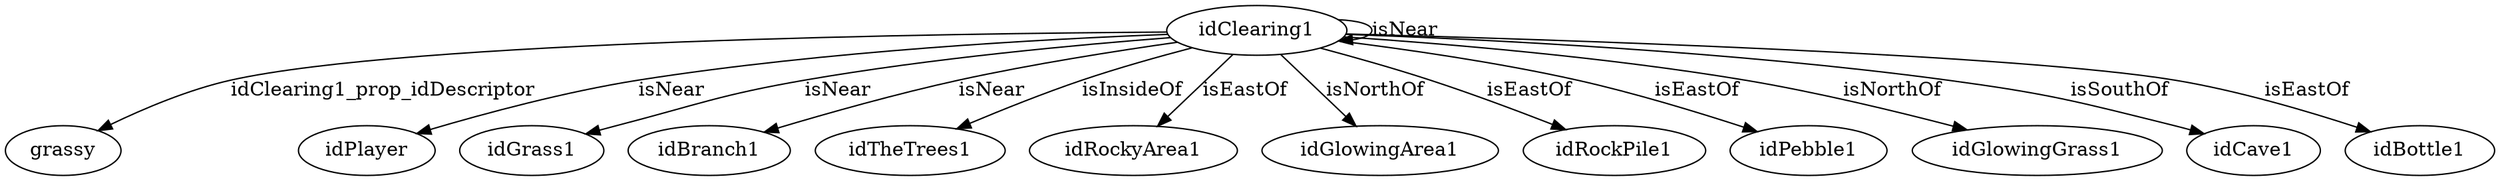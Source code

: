 digraph  {
idClearing1;
grassy;
idPlayer;
idGrass1;
idBranch1;
idTheTrees1;
idRockyArea1;
idGlowingArea1;
idRockPile1;
idPebble1;
idGlowingGrass1;
idCave1;
idBottle1;
idClearing1 -> grassy  [label=idClearing1_prop_idDescriptor];
idClearing1 -> idPlayer  [label=isNear];
idClearing1 -> idGrass1  [label=isNear];
idClearing1 -> idBranch1  [label=isNear];
idClearing1 -> idTheTrees1  [label=isInsideOf];
idClearing1 -> idClearing1  [label=isNear];
idClearing1 -> idRockyArea1  [label=isEastOf];
idClearing1 -> idGlowingArea1  [label=isNorthOf];
idClearing1 -> idRockPile1  [label=isEastOf];
idClearing1 -> idPebble1  [label=isEastOf];
idClearing1 -> idGlowingGrass1  [label=isNorthOf];
idClearing1 -> idCave1  [label=isSouthOf];
idClearing1 -> idBottle1  [label=isEastOf];
}
